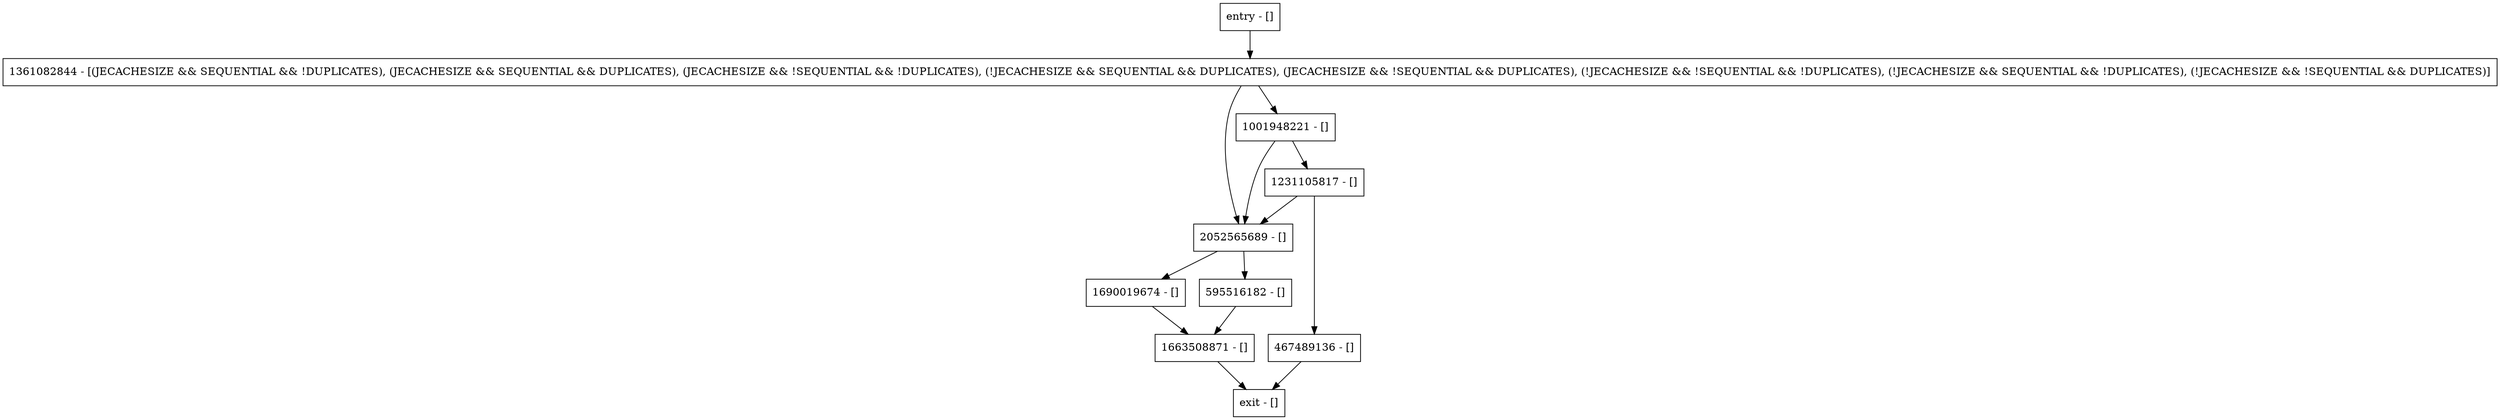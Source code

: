 digraph isBINDelta {
node [shape=record];
entry [label="entry - []"];
exit [label="exit - []"];
1231105817 [label="1231105817 - []"];
1690019674 [label="1690019674 - []"];
595516182 [label="595516182 - []"];
2052565689 [label="2052565689 - []"];
1001948221 [label="1001948221 - []"];
467489136 [label="467489136 - []"];
1361082844 [label="1361082844 - [(JECACHESIZE && SEQUENTIAL && !DUPLICATES), (JECACHESIZE && SEQUENTIAL && DUPLICATES), (JECACHESIZE && !SEQUENTIAL && !DUPLICATES), (!JECACHESIZE && SEQUENTIAL && DUPLICATES), (JECACHESIZE && !SEQUENTIAL && DUPLICATES), (!JECACHESIZE && !SEQUENTIAL && !DUPLICATES), (!JECACHESIZE && SEQUENTIAL && !DUPLICATES), (!JECACHESIZE && !SEQUENTIAL && DUPLICATES)]"];
1663508871 [label="1663508871 - []"];
entry;
exit;
entry -> 1361082844;
1231105817 -> 2052565689;
1231105817 -> 467489136;
1690019674 -> 1663508871;
595516182 -> 1663508871;
2052565689 -> 1690019674;
2052565689 -> 595516182;
1001948221 -> 1231105817;
1001948221 -> 2052565689;
467489136 -> exit;
1361082844 -> 2052565689;
1361082844 -> 1001948221;
1663508871 -> exit;
}
